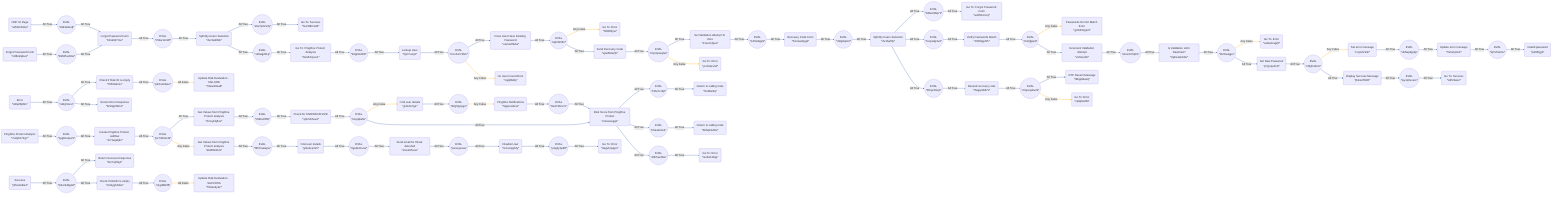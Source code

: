 flowchart LR
    nc1ozqg2dy("Disable User<br>*nc1ozqg2dy*") -- All True --> ymg2y1p8tf(("EVAL<br>*ymg2y1p8tf*"))
    7050iwhzic("Check if Risk ID is empty<br>*7050iwhzic*") -- All True --> p46u12kavc(("EVAL<br>*p46u12kavc*"))
    m1lp5172g7("PingOne Protect Analysis<br>*m1lp5172g7*") -- All True --> zpg6zu1p21(("EVAL<br>*zpg6zu1p21*"))
    mxiurb5xux("Send email for threat detected<br>*mxiurb5xux*") -- All True --> jozexysssa(("EVAL<br>*jozexysssa*"))
    zmdygh0diw("Check if RiskID is empty<br>*zmdygh0diw*") -- All True --> x1gd8ktif6(("EVAL<br>*x1gd8ktif6*"))
    jozexysssa(("EVAL<br>*jozexysssa*")) -- All True --> nc1ozqg2dy("Disable User<br>*nc1ozqg2dy*")
    8fh7taswpw(("EVAL<br>*8fh7taswpw*")) -- All True --> g3ie4cp1z5("Find user details<br>*g3ie4cp1z5*")
    g3ie4cp1z5("Find user details<br>*g3ie4cp1z5*") -- All True --> 0gubix0onw(("EVAL<br>*0gubix0onw*"))
    82g5jqcpg1(("EVAL<br>*82g5jqcpg1*")) -- Any False --> 5pgnxcibnw("PingOne Notifications<br>*5pgnxcibnw*")
    lonpqbsfiu(("EVAL<br>*lonpqbsfiu*")) -- Any False --> yj3z2ix7ge("Find user details<br>*yj3z2ix7ge*")
    p46u12kavc(("EVAL<br>*p46u12kavc*")) -- All False --> 7dwvsl8sa8("Update Risk Evaluation - FAILURE<br>*7dwvsl8sa8*")
    u0kjt3cxvi(("EVAL<br>*u0kjt3cxvi*")) -- All True --> 7050iwhzic("Check if Risk ID is empty<br>*7050iwhzic*")
    c69lo2tfh8(("EVAL<br>*c69lo2tfh8*")) -- All True --> xj97e6huu4("Check for KNOWN DEVICE<br>*xj97e6huu4*")
    yj3z2ix7ge("Find user details<br>*yj3z2ix7ge*") -- All True --> 82g5jqcpg1(("EVAL<br>*82g5jqcpg1*"))
    8u4731kx7c(("EVAL<br>*8u4731kx7c*")) -- All True --> o4xxassgqz("Risk Score from PingOne Protect<br>*o4xxassgqz*")
    5pgnxcibnw("PingOne Notifications<br>*5pgnxcibnw*") -- All True --> 8u4731kx7c(("EVAL<br>*8u4731kx7c*"))
    3pbs4ekm6u("Is Validation Limit Reached?<br>*3pbs4ekm6u*") -- All True --> 1brhauigps(("EVAL<br>*1brhauigps*"))
    c6tyb3dxi1(("EVAL<br>*c6tyb3dxi1*")) -- Any False --> ccqivhr3uh("Set error message<br>*ccqivhr3uh*")
    n0ympwqzwl(("EVAL<br>*n0ympwqzwl*")) -- All True --> z1uxnr4psu("Set Validation Attempt To Zero<br>*z1uxnr4psu*")
    h4u1as8yg4("Recovery Code Form<br>*h4u1as8yg4*") -- All True --> n9tgrbpiz4(("EVAL<br>*n9tgrbpiz4*"))
    ccqivhr3uh("Set error message<br>*ccqivhr3uh*") -- All True --> uh6ap9pj4p(("EVAL<br>*uh6ap9pj4p*"))
    zvl6xidgq9(("EVAL<br>*zvl6xidgq9*")) -- All True --> h4u1as8yg4("Recovery Code Form<br>*h4u1as8yg4*")
    z1uxnr4psu("Set Validation Attempt To Zero<br>*z1uxnr4psu*") -- All True --> zvl6xidgq9(("EVAL<br>*zvl6xidgq9*"))
    uh6ap9pj4p(("EVAL<br>*uh6ap9pj4p*")) -- All True --> 5vhs0j1lcd("Update error message<br>*5vhs0j1lcd*")
    1brhauigps(("EVAL<br>*1brhauigps*")) -- Any False --> xebw2nujq5("Go To: Error<br>*xebw2nujq5*")
    t6hyz30ejn(("EVAL<br>*t6hyz30ejn*")) -- All True --> rfwgqmb87x("Resend recovery code<br>*rfwgqmb87x*")
    mcc4xn7khm(("EVAL<br>*mcc4xn7khm*")) -- All True --> ux2xzdhk0a("Does User Have Existing Password<br>*ux2xzdhk0a*")
    1brhauigps(("EVAL<br>*1brhauigps*")) -- All True --> p7gnqv4r4t("Set New Password<br>*p7gnqv4r4t*")
    n0ympwqzwl(("EVAL<br>*n0ympwqzwl*")) -- Any False --> ycc8uizvh4("Go To: Error<br>*ycc8uizvh4*")
    9o0jtjpq4i(("EVAL<br>*9o0jtjpq4i*")) -- Any False --> gm535zgls3("Passwords Do Not Match Error<br>*gm535zgls3*")
    4mpcqubv22(("EVAL<br>*4mpcqubv22*")) -- All True --> tfdqp94azq("OTP Resent Message<br>*tfdqp94azq*")
    bl9wn96q7z(("EVAL<br>*bl9wn96q7z*")) -- All True --> ao6h6cnxrq("Go To: Forgot Password Form<br>*ao6h6cnxrq*")
    rtv1hwltfy("Split By Users Selection<br>*rtv1hwltfy*") -- All True --> bl9wn96q7z(("EVAL<br>*bl9wn96q7z*"))
    mkork4kg94(("EVAL<br>*mkork4kg94*")) -- All True --> km7ojt5kyt("Return Success Response<br>*km7ojt5kyt*")
    c6tyb3dxi1(("EVAL<br>*c6tyb3dxi1*")) -- All True --> jb2xut5506("Display Success Message<br>*jb2xut5506*")
    mcc4xn7khm(("EVAL<br>*mcc4xn7khm*")) -- Any False --> ixpij6bdtq("No User Found Error<br>*ixpij6bdtq*")
    jb2xut5506("Display Success Message<br>*jb2xut5506*") -- All True --> wy1q3vva1r(("EVAL<br>*wy1q3vva1r*"))
    klrsk927mu("Forgot Password Form<br>*klrsk927mu*") -- All True --> c52w1izn8f(("EVAL<br>*c52w1izn8f*"))
    fecpsdg3u3(("EVAL<br>*fecpsdg3u3*")) -- All True --> 16hlhgpr5h("Verify Passwords Match<br>*16hlhgpr5h*")
    eph6l2tfnr(("EVAL<br>*eph6l2tfnr*")) -- Any False --> fzf96tttyw("Go To: Error<br>*fzf96tttyw*")
    u0kjt3cxvi(("EVAL<br>*u0kjt3cxvi*")) -- All True --> br93gz6bmz("Return Error Response<br>*br93gz6bmz*")
    xd56mfv9sc("NOP UI Page<br>*xd56mfv9sc*") -- All True --> n9k3edxufj(("EVAL<br>*n9k3edxufj*"))
    n9k3edxufj(("EVAL<br>*n9k3edxufj*")) -- All True --> klrsk927mu("Forgot Password Form<br>*klrsk927mu*")
    b9635u4i3w(("EVAL<br>*b9635u4i3w*")) -- All True --> klrsk927mu("Forgot Password Form<br>*klrsk927mu*")
    rtv1hwltfy("Split By Users Selection<br>*rtv1hwltfy*") -- All True --> fecpsdg3u3(("EVAL<br>*fecpsdg3u3*"))
    k0gh9sf1l8(("EVAL<br>*k0gh9sf1l8*")) -- All True --> 0jvt7xvej2("Lookup User<br>*0jvt7xvej2*")
    ux2xzdhk0a("Does User Have Existing Password<br>*ux2xzdhk0a*") -- All True --> eph6l2tfnr(("EVAL<br>*eph6l2tfnr*"))
    dvr3wi8hib("Split By Users Selection<br>*dvr3wi8hib*") -- All True --> e6u7p021mj(("EVAL<br>*e6u7p021mj*"))
    dvr3wi8hib("Split By Users Selection<br>*dvr3wi8hib*") -- All True --> v28wjjz61p(("EVAL<br>*v28wjjz61p*"))
    eph6l2tfnr(("EVAL<br>*eph6l2tfnr*")) -- All True --> ujwd58v2j5("Send Recovery Code<br>*ujwd58v2j5*")
    o88xkrpbve("Forgot Password Form<br>*o88xkrpbve*") -- All True --> b9635u4i3w(("EVAL<br>*b9635u4i3w*"))
    ujwd58v2j5("Send Recovery Code<br>*ujwd58v2j5*") -- All True --> n0ympwqzwl(("EVAL<br>*n0ympwqzwl*"))
    rfwgqmb87x("Resend recovery code<br>*rfwgqmb87x*") -- All True --> 4mpcqubv22(("EVAL<br>*4mpcqubv22*"))
    c52w1izn8f(("EVAL<br>*c52w1izn8f*")) -- All True --> dvr3wi8hib("Split By Users Selection<br>*dvr3wi8hib*")
    0jvt7xvej2("Lookup User<br>*0jvt7xvej2*") -- All True --> mcc4xn7khm(("EVAL<br>*mcc4xn7khm*"))
    o8lq26j99n("Error<br>*o8lq26j99n*") -- All True --> u0kjt3cxvi(("EVAL<br>*u0kjt3cxvi*"))
    j3hvs9dks4("Success<br>*j3hvs9dks4*") -- All True --> mkork4kg94(("EVAL<br>*mkork4kg94*"))
    e6u7p021mj(("EVAL<br>*e6u7p021mj*")) -- All True --> hu2l38mo64("Go To: Success<br>*hu2l38mo64*")
    rtv1hwltfy("Split By Users Selection<br>*rtv1hwltfy*") -- All True --> t6hyz30ejn(("EVAL<br>*t6hyz30ejn*"))
    4mpcqubv22(("EVAL<br>*4mpcqubv22*")) -- Any False --> vp9pfw2l9i("Go To: Error<br>*vp9pfw2l9i*")
    wy1q3vva1r(("EVAL<br>*wy1q3vva1r*")) -- All True --> sili5r3wur("Go To: Success<br>*sili5r3wur*")
    n9tgrbpiz4(("EVAL<br>*n9tgrbpiz4*")) -- All True --> rtv1hwltfy("Split By Users Selection<br>*rtv1hwltfy*")
    p7gnqv4r4t("Set New Password<br>*p7gnqv4r4t*") -- All True --> c6tyb3dxi1(("EVAL<br>*c6tyb3dxi1*"))
    16hlhgpr5h("Verify Passwords Match<br>*16hlhgpr5h*") -- All True --> 9o0jtjpq4i(("EVAL<br>*9o0jtjpq4i*"))
    kj7e51zikv(("EVAL<br>*kj7e51zikv*")) -- All True --> jx18l5yjj0("Invalid password<br>*jx18l5yjj0*")
    xkvo347q5m(("EVAL<br>*xkvo347q5m*")) -- All True --> 3pbs4ekm6u("Is Validation Limit Reached?<br>*3pbs4ekm6u*")
    v4rlsooi5t("Increment Validation Attempt<br>*v4rlsooi5t*") -- All True --> xkvo347q5m(("EVAL<br>*xkvo347q5m*"))
    9o0jtjpq4i(("EVAL<br>*9o0jtjpq4i*")) -- All True --> v4rlsooi5t("Increment Validation Attempt<br>*v4rlsooi5t*")
    5vhs0j1lcd("Update error message<br>*5vhs0j1lcd*") -- All True --> kj7e51zikv(("EVAL<br>*kj7e51zikv*"))
    xj97e6huu4("Check for KNOWN DEVICE<br>*xj97e6huu4*") -- All True --> lonpqbsfiu(("EVAL<br>*lonpqbsfiu*"))
    zpg6zu1p21(("EVAL<br>*zpg6zu1p21*")) -- All True --> m71wjatj9v("Invoke PingOne Protect subflow<br>*m71wjatj9v*")
    m71wjatj9v("Invoke PingOne Protect subflow<br>*m71wjatj9v*") -- All True --> pz7469or4k(("EVAL<br>*pz7469or4k*"))
    pz7469or4k(("EVAL<br>*pz7469or4k*")) -- All True --> 5mvyk1j6oz("Get Values from PingOne Protect analysis<br>*5mvyk1j6oz*")
    pz7469or4k(("EVAL<br>*pz7469or4k*")) -- Any False --> akl8h5d22x("Get Values from PingOne Protect analysis<br>*akl8h5d22x*")
    5mvyk1j6oz("Get Values from PingOne Protect analysis<br>*5mvyk1j6oz*") -- All True --> c69lo2tfh8(("EVAL<br>*c69lo2tfh8*"))
    lonpqbsfiu(("EVAL<br>*lonpqbsfiu*")) -- All True --> o4xxassgqz("Risk Score from PingOne Protect<br>*o4xxassgqz*")
    o4xxassgqz("Risk Score from PingOne Protect<br>*o4xxassgqz*") -- All True --> f4he7cr9jf(("EVAL<br>*f4he7cr9jf*"))
    f4he7cr9jf(("EVAL<br>*f4he7cr9jf*")) -- All True --> llvrblwi3q("Return to calling node<br>*llvrblwi3q*")
    o4xxassgqz("Risk Score from PingOne Protect<br>*o4xxassgqz*") -- All True --> tr6ask2nn2(("EVAL<br>*tr6ask2nn2*"))
    tr6ask2nn2(("EVAL<br>*tr6ask2nn2*")) -- All True --> 3b5q91z8tx("Return to calling node<br>*3b5q91z8tx*")
    o4xxassgqz("Risk Score from PingOne Protect<br>*o4xxassgqz*") -- All True --> 4tfnhsx2bw(("EVAL<br>*4tfnhsx2bw*"))
    mkork4kg94(("EVAL<br>*mkork4kg94*")) -- All True --> zmdygh0diw("Check if RiskID is empty<br>*zmdygh0diw*")
    akl8h5d22x("Get Values from PingOne Protect analysis<br>*akl8h5d22x*") -- All True --> 8fh7taswpw(("EVAL<br>*8fh7taswpw*"))
    v28wjjz61p(("EVAL<br>*v28wjjz61p*")) -- All True --> 0wx52cpso1("Go To: PingOne Protect Analysis<br>*0wx52cpso1*")
    0gubix0onw(("EVAL<br>*0gubix0onw*")) -- All True --> mxiurb5xux("Send email for threat detected<br>*mxiurb5xux*")
    ymg2y1p8tf(("EVAL<br>*ymg2y1p8tf*")) -- All True --> 8eguhqxqpn("Go To: Error<br>*8eguhqxqpn*")
    0wx52cpso1("Go To: PingOne Protect Analysis<br>*0wx52cpso1*") -- All True --> k0gh9sf1l8(("EVAL<br>*k0gh9sf1l8*"))
    4tfnhsx2bw(("EVAL<br>*4tfnhsx2bw*")) -- All True --> rsu5s043qp("Go To: Error<br>*rsu5s043qp*")
    x1gd8ktif6(("EVAL<br>*x1gd8ktif6*")) -- All False --> hhileu4ydz("Update Risk Evaluation - SUCCESS<br>*hhileu4ydz*")

    linkStyle 0 stroke:#5F84BB,stroke-width:2px;
    linkStyle 1 stroke:#5F84BB,stroke-width:2px;
    linkStyle 2 stroke:#5F84BB,stroke-width:2px;
    linkStyle 3 stroke:#5F84BB,stroke-width:2px;
    linkStyle 4 stroke:#5F84BB,stroke-width:2px;
    linkStyle 5 stroke:#5F84BB,stroke-width:2px;
    linkStyle 6 stroke:#5F84BB,stroke-width:2px;
    linkStyle 7 stroke:#5F84BB,stroke-width:2px;
    linkStyle 8 stroke:#FCBC3E,stroke-width:2px;
    linkStyle 9 stroke:#FCBC3E,stroke-width:2px;
    linkStyle 10 stroke:#FCBC3E,stroke-width:2px;
    linkStyle 11 stroke:#5F84BB,stroke-width:2px;
    linkStyle 12 stroke:#5F84BB,stroke-width:2px;
    linkStyle 13 stroke:#5F84BB,stroke-width:2px;
    linkStyle 14 stroke:#5F84BB,stroke-width:2px;
    linkStyle 15 stroke:#5F84BB,stroke-width:2px;
    linkStyle 16 stroke:#5F84BB,stroke-width:2px;
    linkStyle 17 stroke:#FCBC3E,stroke-width:2px;
    linkStyle 18 stroke:#5F84BB,stroke-width:2px;
    linkStyle 19 stroke:#5F84BB,stroke-width:2px;
    linkStyle 20 stroke:#5F84BB,stroke-width:2px;
    linkStyle 21 stroke:#5F84BB,stroke-width:2px;
    linkStyle 22 stroke:#5F84BB,stroke-width:2px;
    linkStyle 23 stroke:#5F84BB,stroke-width:2px;
    linkStyle 24 stroke:#FCBC3E,stroke-width:2px;
    linkStyle 25 stroke:#5F84BB,stroke-width:2px;
    linkStyle 26 stroke:#5F84BB,stroke-width:2px;
    linkStyle 27 stroke:#5F84BB,stroke-width:2px;
    linkStyle 28 stroke:#FCBC3E,stroke-width:2px;
    linkStyle 29 stroke:#FCBC3E,stroke-width:2px;
    linkStyle 30 stroke:#5F84BB,stroke-width:2px;
    linkStyle 31 stroke:#5F84BB,stroke-width:2px;
    linkStyle 32 stroke:#5F84BB,stroke-width:2px;
    linkStyle 33 stroke:#5F84BB,stroke-width:2px;
    linkStyle 34 stroke:#5F84BB,stroke-width:2px;
    linkStyle 35 stroke:#FCBC3E,stroke-width:2px;
    linkStyle 36 stroke:#5F84BB,stroke-width:2px;
    linkStyle 37 stroke:#5F84BB,stroke-width:2px;
    linkStyle 38 stroke:#5F84BB,stroke-width:2px;
    linkStyle 39 stroke:#FCBC3E,stroke-width:2px;
    linkStyle 40 stroke:#5F84BB,stroke-width:2px;
    linkStyle 41 stroke:#5F84BB,stroke-width:2px;
    linkStyle 42 stroke:#5F84BB,stroke-width:2px;
    linkStyle 43 stroke:#5F84BB,stroke-width:2px;
    linkStyle 44 stroke:#5F84BB,stroke-width:2px;
    linkStyle 45 stroke:#5F84BB,stroke-width:2px;
    linkStyle 46 stroke:#5F84BB,stroke-width:2px;
    linkStyle 47 stroke:#5F84BB,stroke-width:2px;
    linkStyle 48 stroke:#5F84BB,stroke-width:2px;
    linkStyle 49 stroke:#5F84BB,stroke-width:2px;
    linkStyle 50 stroke:#5F84BB,stroke-width:2px;
    linkStyle 51 stroke:#5F84BB,stroke-width:2px;
    linkStyle 52 stroke:#5F84BB,stroke-width:2px;
    linkStyle 53 stroke:#5F84BB,stroke-width:2px;
    linkStyle 54 stroke:#5F84BB,stroke-width:2px;
    linkStyle 55 stroke:#5F84BB,stroke-width:2px;
    linkStyle 56 stroke:#5F84BB,stroke-width:2px;
    linkStyle 57 stroke:#5F84BB,stroke-width:2px;
    linkStyle 58 stroke:#5F84BB,stroke-width:2px;
    linkStyle 59 stroke:#FCBC3E,stroke-width:2px;
    linkStyle 60 stroke:#5F84BB,stroke-width:2px;
    linkStyle 61 stroke:#5F84BB,stroke-width:2px;
    linkStyle 62 stroke:#5F84BB,stroke-width:2px;
    linkStyle 63 stroke:#5F84BB,stroke-width:2px;
    linkStyle 64 stroke:#5F84BB,stroke-width:2px;
    linkStyle 65 stroke:#5F84BB,stroke-width:2px;
    linkStyle 66 stroke:#5F84BB,stroke-width:2px;
    linkStyle 67 stroke:#5F84BB,stroke-width:2px;
    linkStyle 68 stroke:#5F84BB,stroke-width:2px;
    linkStyle 69 stroke:#5F84BB,stroke-width:2px;
    linkStyle 70 stroke:#5F84BB,stroke-width:2px;
    linkStyle 71 stroke:#5F84BB,stroke-width:2px;
    linkStyle 72 stroke:#5F84BB,stroke-width:2px;
    linkStyle 73 stroke:#FCBC3E,stroke-width:2px;
    linkStyle 74 stroke:#5F84BB,stroke-width:2px;
    linkStyle 75 stroke:#5F84BB,stroke-width:2px;
    linkStyle 76 stroke:#5F84BB,stroke-width:2px;
    linkStyle 77 stroke:#5F84BB,stroke-width:2px;
    linkStyle 78 stroke:#5F84BB,stroke-width:2px;
    linkStyle 79 stroke:#5F84BB,stroke-width:2px;
    linkStyle 80 stroke:#5F84BB,stroke-width:2px;
    linkStyle 81 stroke:#5F84BB,stroke-width:2px;
    linkStyle 82 stroke:#5F84BB,stroke-width:2px;
    linkStyle 83 stroke:#5F84BB,stroke-width:2px;
    linkStyle 84 stroke:#5F84BB,stroke-width:2px;
    linkStyle 85 stroke:#5F84BB,stroke-width:2px;
    linkStyle 86 stroke:#5F84BB,stroke-width:2px;
    linkStyle 87 stroke:#5F84BB,stroke-width:2px;
    linkStyle 88 stroke:#FCBC3E,stroke-width:2px;